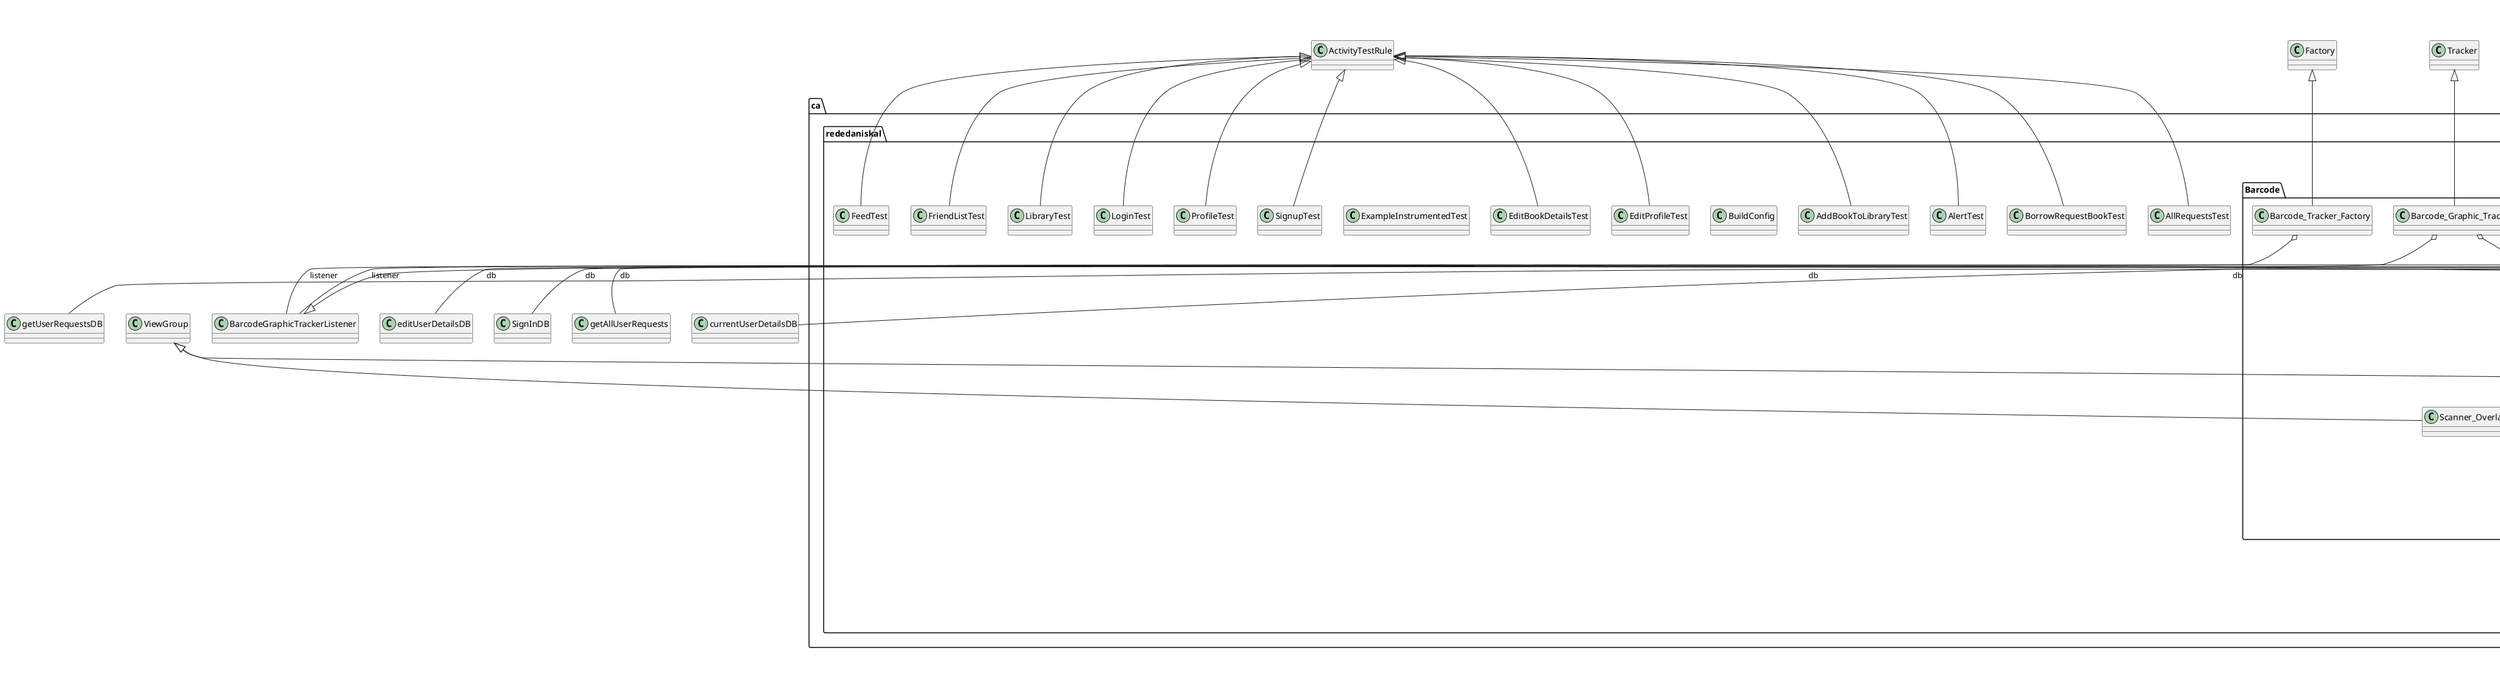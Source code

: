 @startuml

title __APP's Class Diagram__\n

  package ca.rededaniskal {
    package ca.rededaniskal.Database {
      class AddBookDb {
      }
    }
  }
  

  package ca.rededaniskal {
    package ca.rededaniskal.BusinessLogic {
      class AddBookLogic {
      }
    }
  }
  

  package ca.rededaniskal {
    class AddBookToLibraryTest {
    }
  }
  

  package ca.rededaniskal {
    package ca.rededaniskal.Activities {
      class Add_Book_To_Library_Activity {
      }
    }
  }
  

  package ca.rededaniskal {
    class AlertTest {
    }
  }
  

  package ca.rededaniskal {
    package ca.rededaniskal.BusinessLogic {
      class AllRequestsAdapter {
      }
    }
  }
  

  package ca.rededaniskal {
    class AllRequestsTest {
    }
  }
  

  package ca.rededaniskal {
    package ca.rededaniskal.Barcode {
      class Barcode_Fragment {
      }
    }
  }
  

  package ca.rededaniskal {
    package ca.rededaniskal.Barcode {
      class Barcode_Graphic {
      }
    }
  }
  

  package ca.rededaniskal {
    package ca.rededaniskal.Barcode {
      class Barcode_Graphic_Tracker {
      }
    }
  }
  

  package ca.rededaniskal {
    package ca.rededaniskal.Barcode {
      class Barcode_Reader_Activity {
      }
    }
  }
  

  package ca.rededaniskal {
    package ca.rededaniskal.Barcode {
      class Barcode_Reader_Fragment {
      }
    }
  }
  

  package ca.rededaniskal {
    package ca.rededaniskal.Barcode {
      class Barcode_Scanner_Activity {
      }
    }
  }
  

  package ca.rededaniskal {
    package ca.rededaniskal.Barcode {
      class Barcode_Tracker_Factory {
      }
    }
  }
  

  package ca.rededaniskal {
    package ca.rededaniskal.EntityClasses {
      class Book {
      }
    }
  }
  

  package ca.rededaniskal {
    package ca.rededaniskal.BusinessLogic {
      class BookAdapter {
      }
    }
  }
  

  package ca.rededaniskal {
    package ca.rededaniskal.EntityClasses {
      class BookID {
      }
    }
  }
  

  package ca.rededaniskal {
    package ca.rededaniskal.Activities {
      class Book_Details_Activity {
      }
    }
  }
  

  package ca.rededaniskal {
    package ca.rededaniskal.EntityClasses {
      abstract class Book_Exchange {
      }
    }
  }
  

  package ca.rededaniskal {
    package ca.rededaniskal.EntityClasses {
      class Book_Instance {
      }
    }
  }
  

  package ca.rededaniskal {
    package ca.rededaniskal.EntityClasses {
      class Book_List {
      }
    }
  }
  

  package ca.rededaniskal {
    package ca.rededaniskal.EntityClasses {
      class BorrowRequest {
      }
    }
  }
  

  package ca.rededaniskal {
    package ca.rededaniskal.BusinessLogic {
      class BorrowRequestAdapter {
      }
    }
  }
  

  package ca.rededaniskal {
    class BorrowRequestBookTest {
    }
  }
  

  package ca.rededaniskal {
    class BuildConfig {
    }
  }
  

  package ca.rededaniskal {
    package ca.rededaniskal.Barcode {
      package ca.rededaniskal.Barcode.camera {
        class CameraSource {
        }
      }
    }
  }
  

  package ca.rededaniskal {
    package ca.rededaniskal.Barcode {
      package ca.rededaniskal.Barcode.camera {
        class CameraSourcePreview {
        }
      }
    }
  }
  

  package ca.rededaniskal {
    package ca.rededaniskal.EntityClasses {
      class Check_In {
      }
    }
  }
  

  package ca.rededaniskal {
    package ca.rededaniskal.EntityClasses {
      class Check_Out {
      }
    }
  }
  

  package ca.rededaniskal {
    package ca.rededaniskal.Database {
      class Data_Map {
      }
    }
  }
  

  package ca.rededaniskal {
    package ca.rededaniskal.Database {
      class Data_Provider {
      }
    }
  }
  

  package ca.rededaniskal {
    class EditBookDetailsTest {
    }
  }
  

  package ca.rededaniskal {
    class EditProfileTest {
    }
  }
  

  package ca.rededaniskal {
    package ca.rededaniskal.Activities {
      class Edit_Book_Instance_Activity {
      }
    }
  }
  

  package ca.rededaniskal {
    package ca.rededaniskal.Activities {
      class Edit_Profile_Activity {
      }
    }
  }
  

  package ca.rededaniskal {
    class ExampleInstrumentedTest {
    }
  }
  

  package ca.rededaniskal {
    class FeedTest {
    }
  }
  

  package ca.rededaniskal {
    package ca.rededaniskal.EntityClasses {
      class Forum {
      }
    }
  }
  

  package ca.rededaniskal {
    class FriendListTest {
    }
  }
  

  package ca.rededaniskal {
    package ca.rededaniskal.EntityClasses {
      class Friend_Request {
      }
    }
  }
  

  package ca.rededaniskal {
    package ca.rededaniskal.Database {
      class Get_All_Books_Data {
      }
    }
  }
  

  package ca.rededaniskal {
    package ca.rededaniskal.Barcode {
      package ca.rededaniskal.Barcode.camera {
        class GraphicOverlay {
        }
      }
    }
  }
  

  package ca.rededaniskal {
    package ca.rededaniskal.Activities {
      class Launcher_Activity {
      }
    }
  }
  

  package ca.rededaniskal {
    class LibraryTest {
    }
  }
  

  package ca.rededaniskal {
    package ca.rededaniskal.BusinessLogic {
      class Load_ALL_Books_Business {
      }
    }
  }
  

  package ca.rededaniskal {
    package ca.rededaniskal.BusinessLogic {
      class Log_In_Logic {
      }
    }
  }
  

  package ca.rededaniskal {
    class LoginTest {
    }
  }
  

  package ca.rededaniskal {
    package ca.rededaniskal.Activities {
      class Login_Activity {
      }
    }
  }
  

  package ca.rededaniskal {
    package ca.rededaniskal.Activities {
      class Main_Activity {
      }
    }
  }
  

  package ca.rededaniskal {
    package ca.rededaniskal.EntityClasses {
      class Master_Book {
      }
    }
  }
  

  package ca.rededaniskal {
    package ca.rededaniskal.EntityClasses {
      class Notification {
      }
    }
  }
  

  package ca.rededaniskal {
    package ca.rededaniskal.BusinessLogic {
      class Notification_Adapter {
      }
    }
  }
  

  package ca.rededaniskal {
    package ca.rededaniskal.Activities {
      package ca.rededaniskal.Activities.Fragments {
        class Notifications_Fragment {
        }
      }
    }
  }
  

  package ca.rededaniskal {
    package ca.rededaniskal.EntityClasses {
      class Post {
      }
    }
  }
  

  package ca.rededaniskal {
    package ca.rededaniskal.BusinessLogic {
      class PostAdapter {
      }
    }
  }
  

  package ca.rededaniskal {
    package ca.rededaniskal.Activities {
      package ca.rededaniskal.Activities.Fragments {
        class Post_Feed_Fragment {
        }
      }
    }
  }
  

  package ca.rededaniskal {
    class ProfileTest {
    }
  }
  

  package ca.rededaniskal {
    package ca.rededaniskal.EntityClasses {
      class Rating_Post {
      }
    }
  }
  

  package ca.rededaniskal {
    package ca.rededaniskal.EntityClasses {
      class Request {
      }
    }
  }
  

  package ca.rededaniskal {
    package ca.rededaniskal.Barcode {
      class Scanner_Overlay {
      }
    }
  }
  

  package ca.rededaniskal {
    package ca.rededaniskal.Activities {
      class Search_Activity {
      }
    }
  }
  

  package ca.rededaniskal {
    package ca.rededaniskal.Activities {
      package ca.rededaniskal.Activities.Fragments {
        class Search_Fragment {
        }
      }
    }
  }
  

  package ca.rededaniskal {
    package ca.rededaniskal.BusinessLogic {
      class SectionsPageAdapter {
      }
    }
  }
  

  package ca.rededaniskal {
    package ca.rededaniskal.BusinessLogic {
      class SignUpLogic {
      }
    }
  }
  

  package ca.rededaniskal {
    class SignupTest {
    }
  }
  

  package ca.rededaniskal {
    package ca.rededaniskal.Activities {
      class Signup_Activity {
      }
    }
  }
  

  package ca.rededaniskal {
    package ca.rededaniskal.EntityClasses {
      class Text_Post {
      }
    }
  }
  

  package ca.rededaniskal {
    package ca.rededaniskal.EntityClasses {
      class User {
      }
    }
  }
  

  package ca.rededaniskal {
    package ca.rededaniskal.BusinessLogic {
      class UserAdapter {
      }
    }
  }
  

  package ca.rededaniskal {
    package ca.rededaniskal.Activities {
      class User_Details_Activity {
      }
    }
  }
  

  package ca.rededaniskal {
    package ca.rededaniskal.Activities {
      class View_All_Books_Activity {
      }
    }
  }
  

  package ca.rededaniskal {
    package ca.rededaniskal.Activities {
      class View_All_Requests_Activity {
      }
    }
  }
  

  package ca.rededaniskal {
    package ca.rededaniskal.Activities {
      class View_All_Users_Activity {
      }
    }
  }
  

  package ca.rededaniskal {
    package ca.rededaniskal.Activities {
      class View_Borrowed_Requested_Activity {
      }
    }
  }
  

  package ca.rededaniskal {
    package ca.rededaniskal.Activities {
      class View_Friends_Activity {
      }
    }
  }
  

  package ca.rededaniskal {
    package ca.rededaniskal.Activities {
      class View_My_Library_Activity {
      }
    }
  }
  

  package ca.rededaniskal {
    package ca.rededaniskal.Activities {
      package ca.rededaniskal.Activities.Fragments {
        class View_Own_Profile_Fragment {
        }
      }
    }
  }
  

  package ca.rededaniskal {
    package ca.rededaniskal.Activities {
      class View_Rating_Post_Activity {
      }
    }
  }
  

  package ca.rededaniskal {
    package ca.rededaniskal.Activities {
      class View_Text_Post_Activity {
      }
    }
  }
  

  AddBookToLibraryTest -up-|> ActivityTestRule
  Add_Book_To_Library_Activity -up-|> AppCompatActivity
  Add_Book_To_Library_Activity o-- AddBookLogic : businessLogic
  AlertTest -up-|> ActivityTestRule
  AllRequestsAdapter -up-|> Adapter
  AllRequestsTest -up-|> ActivityTestRule
  Barcode_Fragment -up-|> BarcodeReaderListener
  Barcode_Fragment -up-|> Fragment
  Barcode_Fragment o-- Barcode_Reader_Fragment : barcodeReader
  Barcode_Graphic -up-|> Graphic
  Barcode_Graphic_Tracker -up-|> Tracker
  Barcode_Graphic_Tracker o-- Barcode_Graphic : mGraphic
  Barcode_Graphic_Tracker o-- BarcodeGraphicTrackerListener : listener
  Barcode_Reader_Activity -up-|> BarcodeReaderListener
  Barcode_Reader_Activity -up-|> AppCompatActivity
  Barcode_Reader_Activity o-- Barcode_Reader_Fragment : mBarcodeReaderFragment
  Barcode_Reader_Fragment -up-|> OnTouchListener
  Barcode_Reader_Fragment -up-|> BarcodeGraphicTrackerListener
  Barcode_Reader_Fragment -up-|> Fragment
  Barcode_Reader_Fragment o-- CameraSource : mCameraSource
  Barcode_Reader_Fragment o-- CameraSourcePreview : mPreview
  Barcode_Reader_Fragment o-- BarcodeReaderListener : mListener
  Barcode_Reader_Fragment o-- Scanner_Overlay : mScanOverlay
  Barcode_Scanner_Activity -up-|> OnClickListener
  Barcode_Scanner_Activity -up-|> BarcodeReaderListener
  Barcode_Scanner_Activity -up-|> AppCompatActivity
  Barcode_Tracker_Factory -up-|> Factory
  Barcode_Tracker_Factory o-- BarcodeGraphicTrackerListener : listener
  Book -up-|> Serializable
  BookAdapter -up-|> Adapter
  BookAdapter o-- Book_List : bookList
  Book_Details_Activity -up-|> AppCompatActivity
  Book_Details_Activity o-- BorrowRequestAdapter : requestAdapter
  Book_Instance -up-|> Serializable
  Book_Instance -up-|> Book
  Book_List -up-|> Serializable
  BorrowRequest -up-|> Request
  BorrowRequestAdapter -up-|> Adapter
  BorrowRequestBookTest -up-|> ActivityTestRule
  CameraSource o-- FrameProcessingRunnable : mFrameProcessor
  CameraSourcePreview -up-|> ViewGroup
  CameraSourcePreview o-- CameraSource : mCameraSource
  CameraSourcePreview o-- GraphicOverlay : mOverlay
  Check_In -up-|> Book_Exchange
  Check_Out -up-|> Book_Exchange
  Data_Provider o-- Book_Instance : book_instance
  Data_Provider o-- Book_List : book_list
  EditBookDetailsTest -up-|> ActivityTestRule
  EditProfileTest -up-|> ActivityTestRule
  Edit_Book_Instance_Activity -up-|> AppCompatActivity
  Edit_Book_Instance_Activity o-- AddBookLogic : businessLogic
  Edit_Profile_Activity -up-|> AppCompatActivity
  Edit_Profile_Activity o-- editUserDetailsDB : db
  FeedTest -up-|> ActivityTestRule
  Forum o-- Post : newPost
  Forum o-- Master_Book : Book
  FriendListTest -up-|> ActivityTestRule
  Friend_Request -up-|> Request
  Get_All_Books_Data o-- Book_List : all_books_data
  GraphicOverlay -up-|> View
  Launcher_Activity -up-|> AppCompatActivity
  LibraryTest -up-|> ActivityTestRule
  Load_ALL_Books_Business o-- Get_All_Books_Data : All
  LoginTest -up-|> ActivityTestRule
  Login_Activity -up-|> AppCompatActivity
  Login_Activity o-- Log_In_Logic : logic
  Login_Activity o-- SignInDB : db
  Main_Activity -up-|> AppCompatActivity
  Main_Activity o-- SectionsPageAdapter : mSectionsPageAdapter
  Master_Book -up-|> Serializable
  Master_Book -up-|> Book
  Notification_Adapter -up-|> Adapter
  Notification_Adapter o-- Notifications_Fragment : fragment
  Notifications_Fragment -up-|> Fragment
  Notifications_Fragment o-- getUserRequestsDB : db
  PostAdapter -up-|> Adapter
  PostAdapter o-- Post_Feed_Fragment : fragment
  Post_Feed_Fragment -up-|> Fragment
  ProfileTest -up-|> ActivityTestRule
  Rating_Post -up-|> Post
  Scanner_Overlay -up-|> ViewGroup
  Search_Activity -up-|> AppCompatActivity
  Search_Fragment -up-|> Fragment
  SectionsPageAdapter -up-|> FragmentPagerAdapter
  SignupTest -up-|> ActivityTestRule
  Signup_Activity -up-|> AppCompatActivity
  Signup_Activity o-- SignUpLogic : businessLogic
  Signup_Activity o-- User : user
  Text_Post -up-|> Post
  User -up-|> Serializable
  User o-- Book_List : ownedBooks
  User o-- Book_List : borrowedBooks
  User o-- Book_List : requestedBooks
  User o-- Master_Book : favBook
  UserAdapter -up-|> Adapter
  UserAdapter o-- User : globalUser
  User_Details_Activity -up-|> AppCompatActivity
  User_Details_Activity o-- User : user_received
  View_All_Books_Activity -up-|> AppCompatActivity
  View_All_Books_Activity o-- BookAdapter : bookAdapter
  View_All_Books_Activity o-- Book_List : BL
  View_All_Requests_Activity -up-|> AppCompatActivity
  View_All_Requests_Activity o-- BorrowRequestAdapter : adapter
  View_All_Requests_Activity o-- getAllUserRequests : db
  View_All_Users_Activity -up-|> AppCompatActivity
  View_All_Users_Activity o-- UserAdapter : userAdapter
  View_Borrowed_Requested_Activity -up-|> AppCompatActivity
  View_Borrowed_Requested_Activity o-- Book_List : BL
  View_Borrowed_Requested_Activity o-- BookAdapter : bookAdapter
  View_Friends_Activity -up-|> AppCompatActivity
  View_Friends_Activity o-- UserAdapter : userAdapter
  View_My_Library_Activity -up-|> AppCompatActivity
  View_My_Library_Activity o-- BookAdapter : bookAdapter
  View_Own_Profile_Fragment -up-|> Fragment
  View_Own_Profile_Fragment o-- currentUserDetailsDB : db
  View_Rating_Post_Activity -up-|> AppCompatActivity
  View_Text_Post_Activity -up-|> AppCompatActivity


right footer


PlantUML diagram generated by SketchIt! (https://bitbucket.org/pmesmeur/sketch.it)
For more information about this tool, please contact philippe.mesmeur@gmail.com
endfooter

@enduml

